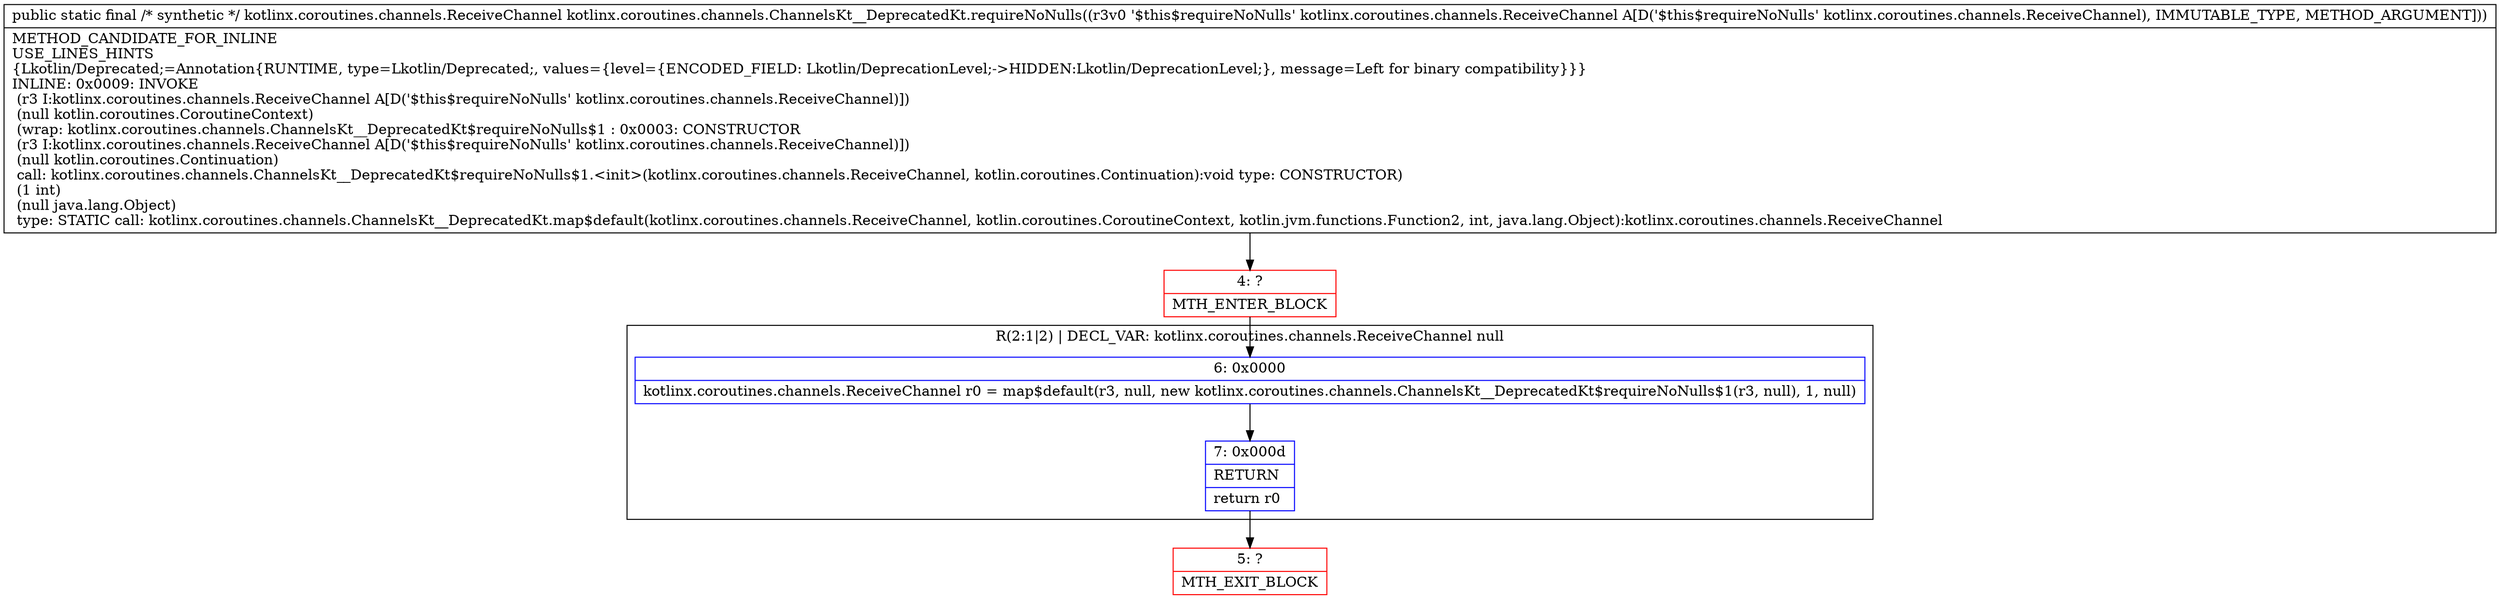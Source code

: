 digraph "CFG forkotlinx.coroutines.channels.ChannelsKt__DeprecatedKt.requireNoNulls(Lkotlinx\/coroutines\/channels\/ReceiveChannel;)Lkotlinx\/coroutines\/channels\/ReceiveChannel;" {
subgraph cluster_Region_1470831547 {
label = "R(2:1|2) | DECL_VAR: kotlinx.coroutines.channels.ReceiveChannel null\l";
node [shape=record,color=blue];
Node_6 [shape=record,label="{6\:\ 0x0000|kotlinx.coroutines.channels.ReceiveChannel r0 = map$default(r3, null, new kotlinx.coroutines.channels.ChannelsKt__DeprecatedKt$requireNoNulls$1(r3, null), 1, null)\l}"];
Node_7 [shape=record,label="{7\:\ 0x000d|RETURN\l|return r0\l}"];
}
Node_4 [shape=record,color=red,label="{4\:\ ?|MTH_ENTER_BLOCK\l}"];
Node_5 [shape=record,color=red,label="{5\:\ ?|MTH_EXIT_BLOCK\l}"];
MethodNode[shape=record,label="{public static final \/* synthetic *\/ kotlinx.coroutines.channels.ReceiveChannel kotlinx.coroutines.channels.ChannelsKt__DeprecatedKt.requireNoNulls((r3v0 '$this$requireNoNulls' kotlinx.coroutines.channels.ReceiveChannel A[D('$this$requireNoNulls' kotlinx.coroutines.channels.ReceiveChannel), IMMUTABLE_TYPE, METHOD_ARGUMENT]))  | METHOD_CANDIDATE_FOR_INLINE\lUSE_LINES_HINTS\l\{Lkotlin\/Deprecated;=Annotation\{RUNTIME, type=Lkotlin\/Deprecated;, values=\{level=\{ENCODED_FIELD: Lkotlin\/DeprecationLevel;\-\>HIDDEN:Lkotlin\/DeprecationLevel;\}, message=Left for binary compatibility\}\}\}\lINLINE: 0x0009: INVOKE  \l  (r3 I:kotlinx.coroutines.channels.ReceiveChannel A[D('$this$requireNoNulls' kotlinx.coroutines.channels.ReceiveChannel)])\l  (null kotlin.coroutines.CoroutineContext)\l  (wrap: kotlinx.coroutines.channels.ChannelsKt__DeprecatedKt$requireNoNulls$1 : 0x0003: CONSTRUCTOR  \l  (r3 I:kotlinx.coroutines.channels.ReceiveChannel A[D('$this$requireNoNulls' kotlinx.coroutines.channels.ReceiveChannel)])\l  (null kotlin.coroutines.Continuation)\l call: kotlinx.coroutines.channels.ChannelsKt__DeprecatedKt$requireNoNulls$1.\<init\>(kotlinx.coroutines.channels.ReceiveChannel, kotlin.coroutines.Continuation):void type: CONSTRUCTOR)\l  (1 int)\l  (null java.lang.Object)\l type: STATIC call: kotlinx.coroutines.channels.ChannelsKt__DeprecatedKt.map$default(kotlinx.coroutines.channels.ReceiveChannel, kotlin.coroutines.CoroutineContext, kotlin.jvm.functions.Function2, int, java.lang.Object):kotlinx.coroutines.channels.ReceiveChannel\l}"];
MethodNode -> Node_4;Node_6 -> Node_7;
Node_7 -> Node_5;
Node_4 -> Node_6;
}

